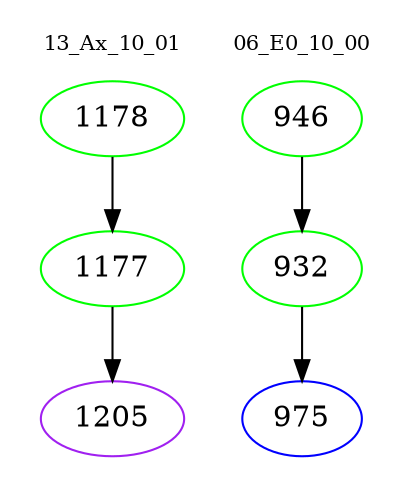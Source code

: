 digraph{
subgraph cluster_0 {
color = white
label = "13_Ax_10_01";
fontsize=10;
T0_1178 [label="1178", color="green"]
T0_1178 -> T0_1177 [color="black"]
T0_1177 [label="1177", color="green"]
T0_1177 -> T0_1205 [color="black"]
T0_1205 [label="1205", color="purple"]
}
subgraph cluster_1 {
color = white
label = "06_E0_10_00";
fontsize=10;
T1_946 [label="946", color="green"]
T1_946 -> T1_932 [color="black"]
T1_932 [label="932", color="green"]
T1_932 -> T1_975 [color="black"]
T1_975 [label="975", color="blue"]
}
}
